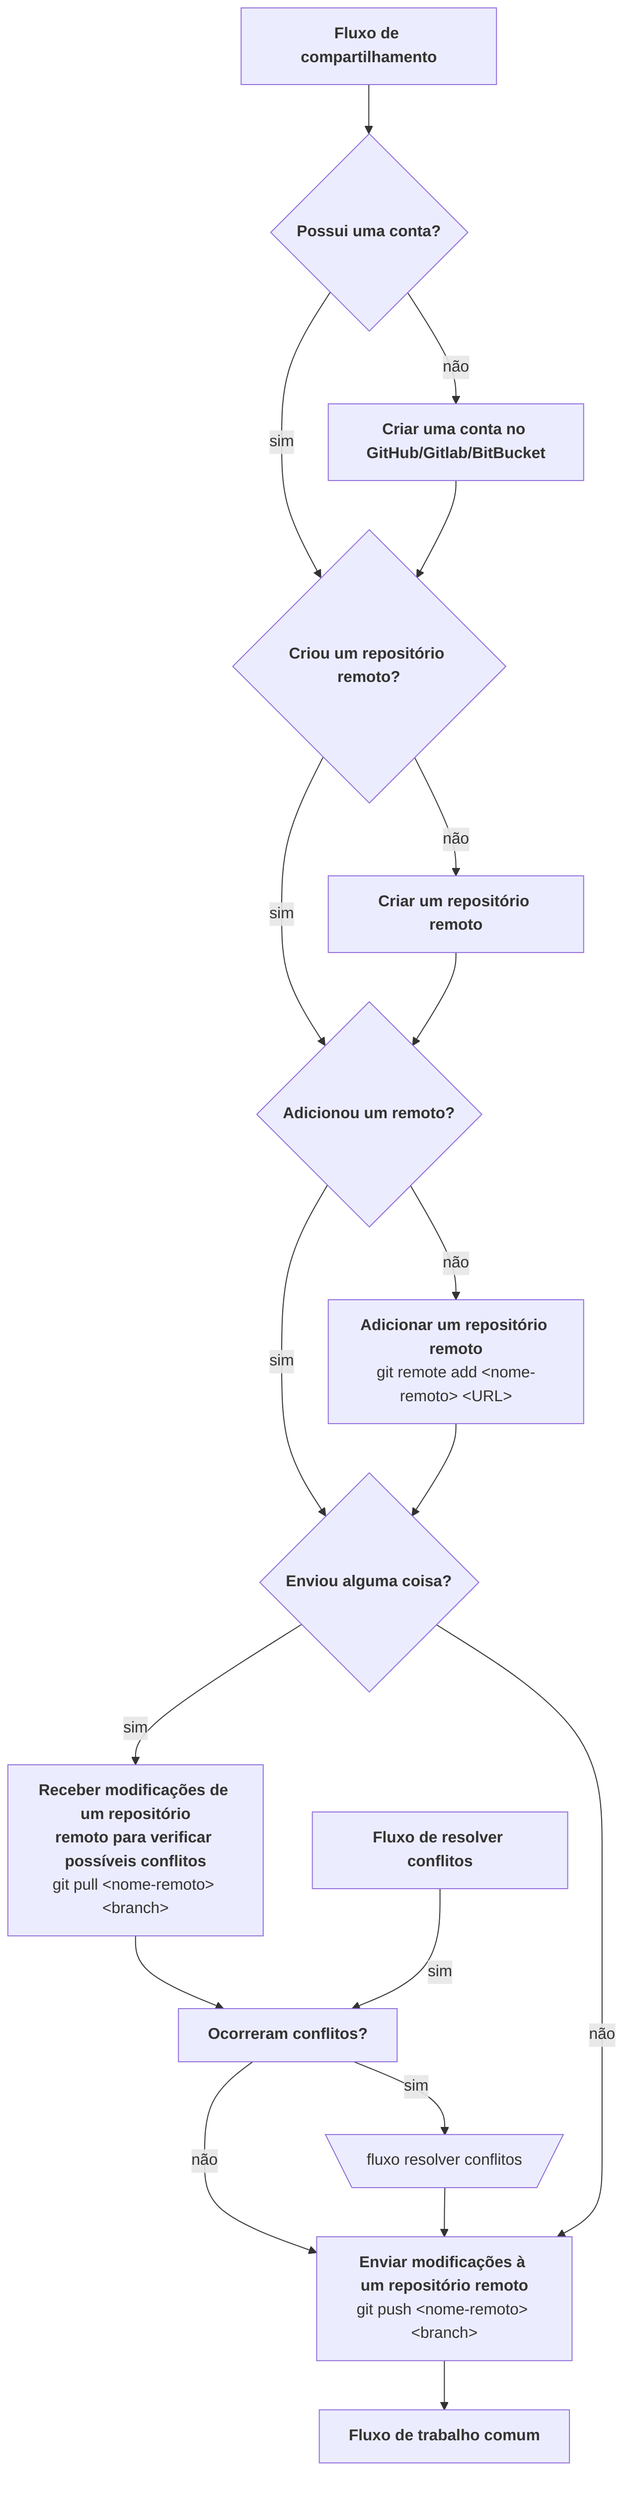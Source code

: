 graph TD

%%%%%%%%%%%%%%%%%%%%%%%%%%%%%%%%%%%%%%%%%%%%%%%%%%%%%%%%%%%%%%%%%%%%%%%%%%%%
%% MAIN
%%%%%%%%%%%%%%%%%%%%%%%%%%%%%%%%%%%%%%%%%%%%%%%%%%%%%%%%%%%%%%%%%%%%%%%%%%%%
%% fluxo
sharing_workflow["<b>Fluxo de compartilhamento</b>"]
common_workflow["<b>Fluxo de trabalho comum</b>"]

%% decisões
have_an_account{"<b>Possui uma conta?</b>"}
created_a_remote_repository{"<b>Criou um repositório remoto?</b>"}
added_remote{"<b>Adicionou um remoto?</b>"}
add_remote["<b>Adicionar um repositório remoto</b><br/>git remote add &lt;nome-remoto&gt; &lt;URL&gt;"]
sent_anything{"<b>Enviou alguma coisa?</b>"}
are_there_conflicts["<b>Ocorreram conflitos?</b>"]

%% comandos
git_pull["<b>Receber modificações de um repositório<br/>remoto para verificar possíveis conflitos</b><br/>git pull &lt;nome-remoto&gt; &lt;branch&gt;"]
git_push["<b>Enviar modificações à um repositório remoto</b><br/>git push &lt;nome-remoto&gt; &lt;branch&gt;"]

%% relacionamentos
sharing_workflow --> have_an_account
have_an_account -- "sim" --> created_a_remote_repository
created_a_remote_repository -- "sim" --> added_remote
added_remote -- "sim" --> sent_anything
sent_anything -- "sim" --> git_pull
git_pull --> are_there_conflicts
are_there_conflicts -- "não" --> git_push
git_push --> common_workflow

sent_anything -- "não" --> git_push


%%%%%%%%%%%%%%%%%%%%%%%%%%%%%%%%%%%%%%%%%%%%%%%%%%%%%%%%%%%%%%%%%%%%%%%%%%%%
%% LEFT
%%%%%%%%%%%%%%%%%%%%%%%%%%%%%%%%%%%%%%%%%%%%%%%%%%%%%%%%%%%%%%%%%%%%%%%%%%%%
%% workflow
fix_conflicts_workflow["<b>Fluxo de resolver conflitos</b>"]

%% actions
create_an_account["<b>Criar uma conta no GitHub/Gitlab/BitBucket</b>"]

%% relations
have_an_account -- "não" --> create_an_account
create_an_account --> created_a_remote_repository


fix_conflicts_workflow -- "sim" --> are_there_conflicts


%%%%%%%%%%%%%%%%%%%%%%%%%%%%%%%%%%%%%%%%%%%%%%%%%%%%%%%%%%%%%%%%%%%%%%%%%%%%
%% direita
%%%%%%%%%%%%%%%%%%%%%%%%%%%%%%%%%%%%%%%%%%%%%%%%%%%%%%%%%%%%%%%%%%%%%%%%%%%%
%% ações
create_a_remote_repository["<b>Criar um repositório remoto</b>"]
fluxo_conflito[\"fluxo resolver conflitos"/]

%% relations
created_a_remote_repository -- "não" --> create_a_remote_repository
create_a_remote_repository --> added_remote
added_remote -- "não" --> add_remote
add_remote --> sent_anything
are_there_conflicts -- "sim" --> fluxo_conflito
fluxo_conflito --> git_push